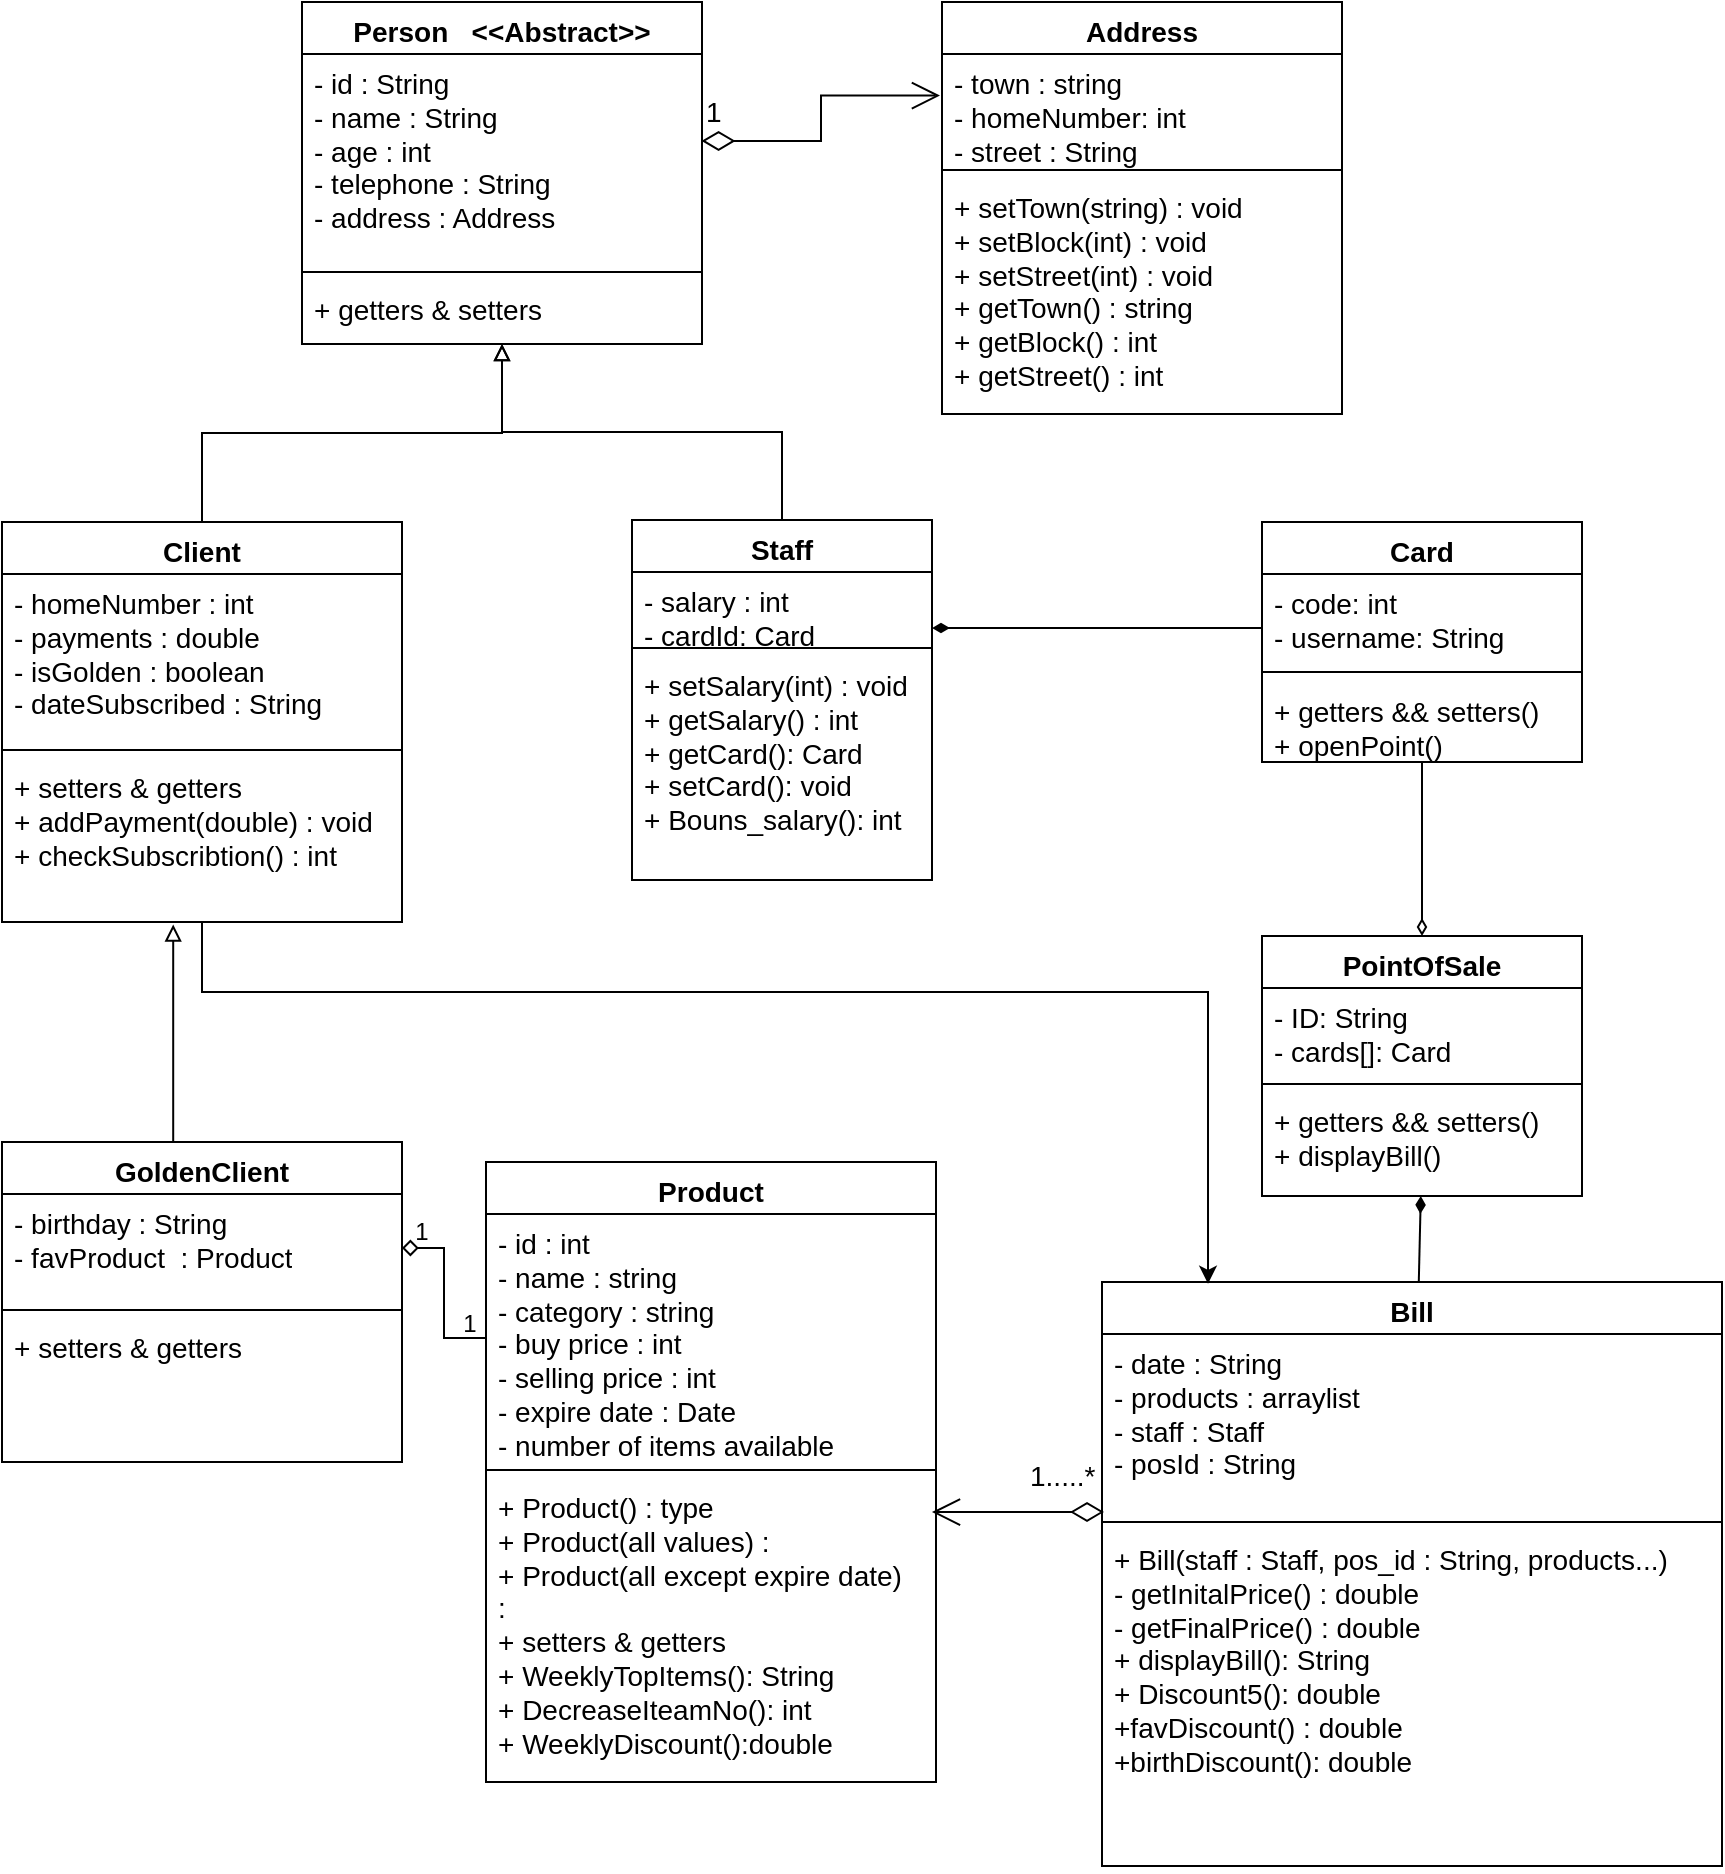 <mxfile version="21.1.8" type="github">
  <diagram name="Page-1" id="y4GrPVPC4EGu2eUjYkA1">
    <mxGraphModel dx="548" dy="346" grid="0" gridSize="10" guides="1" tooltips="1" connect="1" arrows="1" fold="1" page="1" pageScale="1" pageWidth="827" pageHeight="1169" math="0" shadow="0">
      <root>
        <mxCell id="0" />
        <mxCell id="1" parent="0" />
        <mxCell id="KZc5VNdmo1UYbILFe8fp-1" value="Product" style="swimlane;fontStyle=1;align=center;verticalAlign=top;childLayout=stackLayout;horizontal=1;startSize=26;horizontalStack=0;resizeParent=1;resizeParentMax=0;resizeLast=0;collapsible=1;marginBottom=0;whiteSpace=wrap;html=1;labelBackgroundColor=none;fontSize=14;" parent="1" vertex="1">
          <mxGeometry x="602" y="660" width="225" height="310" as="geometry" />
        </mxCell>
        <mxCell id="KZc5VNdmo1UYbILFe8fp-2" value="- id : int&lt;br style=&quot;font-size: 14px;&quot;&gt;- name : string&lt;br style=&quot;font-size: 14px;&quot;&gt;- category : string&lt;br style=&quot;font-size: 14px;&quot;&gt;- buy price : int&lt;br style=&quot;font-size: 14px;&quot;&gt;- selling price : int&lt;br style=&quot;font-size: 14px;&quot;&gt;- expire date : Date&lt;br style=&quot;font-size: 14px;&quot;&gt;- number of items available&amp;nbsp;" style="text;strokeColor=none;fillColor=none;align=left;verticalAlign=top;spacingLeft=4;spacingRight=4;overflow=hidden;rotatable=0;points=[[0,0.5],[1,0.5]];portConstraint=eastwest;whiteSpace=wrap;html=1;labelBackgroundColor=none;horizontal=1;fontSize=14;" parent="KZc5VNdmo1UYbILFe8fp-1" vertex="1">
          <mxGeometry y="26" width="225" height="124" as="geometry" />
        </mxCell>
        <mxCell id="KZc5VNdmo1UYbILFe8fp-3" value="" style="line;strokeWidth=1;fillColor=none;align=left;verticalAlign=middle;spacingTop=-1;spacingLeft=3;spacingRight=3;rotatable=0;labelPosition=right;points=[];portConstraint=eastwest;strokeColor=inherit;labelBackgroundColor=none;horizontal=1;fontSize=14;" parent="KZc5VNdmo1UYbILFe8fp-1" vertex="1">
          <mxGeometry y="150" width="225" height="8" as="geometry" />
        </mxCell>
        <mxCell id="KZc5VNdmo1UYbILFe8fp-4" value="+ Product() : type&lt;br style=&quot;font-size: 14px;&quot;&gt;+ Product(all values) :&lt;br style=&quot;font-size: 14px;&quot;&gt;+ Product(all except expire date) :&amp;nbsp;&amp;nbsp;&lt;br style=&quot;font-size: 14px;&quot;&gt;+ setters &amp;amp; getters&lt;br style=&quot;font-size: 14px;&quot;&gt;+ WeeklyTopItems(): String&lt;br&gt;+ DecreaseIteamNo(): int&lt;br&gt;+ WeeklyDiscount():double&amp;nbsp;" style="text;strokeColor=none;fillColor=none;align=left;verticalAlign=top;spacingLeft=4;spacingRight=4;overflow=hidden;rotatable=0;points=[[0,0.5],[1,0.5]];portConstraint=eastwest;whiteSpace=wrap;html=1;labelBackgroundColor=none;horizontal=1;fontSize=14;" parent="KZc5VNdmo1UYbILFe8fp-1" vertex="1">
          <mxGeometry y="158" width="225" height="152" as="geometry" />
        </mxCell>
        <mxCell id="KZc5VNdmo1UYbILFe8fp-10" value="Client" style="swimlane;fontStyle=1;align=center;verticalAlign=top;childLayout=stackLayout;horizontal=1;startSize=26;horizontalStack=0;resizeParent=1;resizeParentMax=0;resizeLast=0;collapsible=1;marginBottom=0;whiteSpace=wrap;html=1;labelBackgroundColor=none;fontSize=14;" parent="1" vertex="1">
          <mxGeometry x="360" y="340" width="200" height="200" as="geometry" />
        </mxCell>
        <mxCell id="KZc5VNdmo1UYbILFe8fp-11" value="- homeNumber : int&lt;br style=&quot;font-size: 14px;&quot;&gt;- payments : double&lt;br style=&quot;font-size: 14px;&quot;&gt;- isGolden : boolean&lt;br style=&quot;font-size: 14px;&quot;&gt;- dateSubscribed : String" style="text;strokeColor=none;fillColor=none;align=left;verticalAlign=top;spacingLeft=4;spacingRight=4;overflow=hidden;rotatable=0;points=[[0,0.5],[1,0.5]];portConstraint=eastwest;whiteSpace=wrap;html=1;labelBackgroundColor=none;horizontal=1;fontSize=14;" parent="KZc5VNdmo1UYbILFe8fp-10" vertex="1">
          <mxGeometry y="26" width="200" height="84" as="geometry" />
        </mxCell>
        <mxCell id="KZc5VNdmo1UYbILFe8fp-12" value="" style="line;strokeWidth=1;fillColor=none;align=left;verticalAlign=middle;spacingTop=-1;spacingLeft=3;spacingRight=3;rotatable=0;labelPosition=right;points=[];portConstraint=eastwest;strokeColor=inherit;labelBackgroundColor=none;horizontal=1;fontSize=14;" parent="KZc5VNdmo1UYbILFe8fp-10" vertex="1">
          <mxGeometry y="110" width="200" height="8" as="geometry" />
        </mxCell>
        <mxCell id="KZc5VNdmo1UYbILFe8fp-13" value="+ setters &amp;amp; getters&lt;br style=&quot;font-size: 14px;&quot;&gt;+ addPayment(double) : void&lt;br style=&quot;font-size: 14px;&quot;&gt;+ checkSubscribtion() : int" style="text;strokeColor=none;fillColor=none;align=left;verticalAlign=top;spacingLeft=4;spacingRight=4;overflow=hidden;rotatable=0;points=[[0,0.5],[1,0.5]];portConstraint=eastwest;whiteSpace=wrap;html=1;labelBackgroundColor=none;horizontal=1;fontSize=14;" parent="KZc5VNdmo1UYbILFe8fp-10" vertex="1">
          <mxGeometry y="118" width="200" height="82" as="geometry" />
        </mxCell>
        <mxCell id="KZc5VNdmo1UYbILFe8fp-14" value="Address" style="swimlane;fontStyle=1;align=center;verticalAlign=top;childLayout=stackLayout;horizontal=1;startSize=26;horizontalStack=0;resizeParent=1;resizeParentMax=0;resizeLast=0;collapsible=1;marginBottom=0;whiteSpace=wrap;html=1;labelBackgroundColor=none;fontSize=14;" parent="1" vertex="1">
          <mxGeometry x="830" y="80" width="200" height="206" as="geometry" />
        </mxCell>
        <mxCell id="KZc5VNdmo1UYbILFe8fp-15" value="- town : string&lt;br style=&quot;font-size: 14px;&quot;&gt;- homeNumber: int&lt;br style=&quot;font-size: 14px;&quot;&gt;- street : String" style="text;strokeColor=none;fillColor=none;align=left;verticalAlign=top;spacingLeft=4;spacingRight=4;overflow=hidden;rotatable=0;points=[[0,0.5],[1,0.5]];portConstraint=eastwest;whiteSpace=wrap;html=1;labelBackgroundColor=none;horizontal=1;fontSize=14;" parent="KZc5VNdmo1UYbILFe8fp-14" vertex="1">
          <mxGeometry y="26" width="200" height="54" as="geometry" />
        </mxCell>
        <mxCell id="KZc5VNdmo1UYbILFe8fp-16" value="" style="line;strokeWidth=1;fillColor=none;align=left;verticalAlign=middle;spacingTop=-1;spacingLeft=3;spacingRight=3;rotatable=0;labelPosition=right;points=[];portConstraint=eastwest;strokeColor=inherit;labelBackgroundColor=none;horizontal=1;fontSize=14;" parent="KZc5VNdmo1UYbILFe8fp-14" vertex="1">
          <mxGeometry y="80" width="200" height="8" as="geometry" />
        </mxCell>
        <mxCell id="KZc5VNdmo1UYbILFe8fp-17" value="+ setTown(string) : void&lt;br style=&quot;font-size: 14px;&quot;&gt;+ setBlock(int) : void&lt;br style=&quot;font-size: 14px;&quot;&gt;+ setStreet(int) : void&lt;br style=&quot;font-size: 14px;&quot;&gt;+ getTown() : string&lt;br style=&quot;font-size: 14px;&quot;&gt;+ getBlock() : int&lt;br style=&quot;font-size: 14px;&quot;&gt;+ getStreet() : int" style="text;strokeColor=none;fillColor=none;align=left;verticalAlign=top;spacingLeft=4;spacingRight=4;overflow=hidden;rotatable=0;points=[[0,0.5],[1,0.5]];portConstraint=eastwest;whiteSpace=wrap;html=1;labelBackgroundColor=none;horizontal=1;fontSize=14;" parent="KZc5VNdmo1UYbILFe8fp-14" vertex="1">
          <mxGeometry y="88" width="200" height="118" as="geometry" />
        </mxCell>
        <mxCell id="mXXhT7kfP41Zg27IOf29-3" style="edgeStyle=orthogonalEdgeStyle;rounded=0;orthogonalLoop=1;jettySize=auto;html=1;entryX=0.428;entryY=1.015;entryDx=0;entryDy=0;entryPerimeter=0;endArrow=block;endFill=0;labelBackgroundColor=none;horizontal=1;fontSize=14;" parent="1" source="KZc5VNdmo1UYbILFe8fp-22" target="KZc5VNdmo1UYbILFe8fp-13" edge="1">
          <mxGeometry relative="1" as="geometry">
            <Array as="points">
              <mxPoint x="446" y="600" />
            </Array>
          </mxGeometry>
        </mxCell>
        <mxCell id="KZc5VNdmo1UYbILFe8fp-22" value="GoldenClient" style="swimlane;fontStyle=1;align=center;verticalAlign=top;childLayout=stackLayout;horizontal=1;startSize=26;horizontalStack=0;resizeParent=1;resizeParentMax=0;resizeLast=0;collapsible=1;marginBottom=0;whiteSpace=wrap;html=1;labelBackgroundColor=none;fontSize=14;" parent="1" vertex="1">
          <mxGeometry x="360" y="650" width="200" height="160" as="geometry" />
        </mxCell>
        <mxCell id="KZc5VNdmo1UYbILFe8fp-23" value="- birthday : String&lt;br style=&quot;font-size: 14px;&quot;&gt;- favProduct&amp;nbsp; : Product" style="text;strokeColor=none;fillColor=none;align=left;verticalAlign=top;spacingLeft=4;spacingRight=4;overflow=hidden;rotatable=0;points=[[0,0.5],[1,0.5]];portConstraint=eastwest;whiteSpace=wrap;html=1;labelBackgroundColor=none;horizontal=1;fontSize=14;" parent="KZc5VNdmo1UYbILFe8fp-22" vertex="1">
          <mxGeometry y="26" width="200" height="54" as="geometry" />
        </mxCell>
        <mxCell id="KZc5VNdmo1UYbILFe8fp-24" value="" style="line;strokeWidth=1;fillColor=none;align=left;verticalAlign=middle;spacingTop=-1;spacingLeft=3;spacingRight=3;rotatable=0;labelPosition=right;points=[];portConstraint=eastwest;strokeColor=inherit;labelBackgroundColor=none;horizontal=1;fontSize=14;" parent="KZc5VNdmo1UYbILFe8fp-22" vertex="1">
          <mxGeometry y="80" width="200" height="8" as="geometry" />
        </mxCell>
        <mxCell id="KZc5VNdmo1UYbILFe8fp-25" value="+ setters &amp;amp; getters" style="text;strokeColor=none;fillColor=none;align=left;verticalAlign=top;spacingLeft=4;spacingRight=4;overflow=hidden;rotatable=0;points=[[0,0.5],[1,0.5]];portConstraint=eastwest;whiteSpace=wrap;html=1;labelBackgroundColor=none;horizontal=1;fontSize=14;" parent="KZc5VNdmo1UYbILFe8fp-22" vertex="1">
          <mxGeometry y="88" width="200" height="72" as="geometry" />
        </mxCell>
        <mxCell id="oGOajaXT4_E6JMoPJhbB-2" style="rounded=0;orthogonalLoop=1;jettySize=auto;html=1;endArrow=diamondThin;endFill=1;" parent="1" source="KZc5VNdmo1UYbILFe8fp-30" target="rfitQcDO4bF0L4ao5TUQ-4" edge="1">
          <mxGeometry relative="1" as="geometry" />
        </mxCell>
        <mxCell id="KZc5VNdmo1UYbILFe8fp-30" value="Bill" style="swimlane;fontStyle=1;align=center;verticalAlign=top;childLayout=stackLayout;horizontal=1;startSize=26;horizontalStack=0;resizeParent=1;resizeParentMax=0;resizeLast=0;collapsible=1;marginBottom=0;whiteSpace=wrap;html=1;labelBackgroundColor=none;fontSize=14;" parent="1" vertex="1">
          <mxGeometry x="910" y="720" width="310" height="292" as="geometry" />
        </mxCell>
        <mxCell id="KZc5VNdmo1UYbILFe8fp-31" value="- date : String&lt;br style=&quot;font-size: 14px;&quot;&gt;- products : arraylist&lt;br style=&quot;font-size: 14px;&quot;&gt;- staff : Staff&lt;br style=&quot;font-size: 14px;&quot;&gt;- posId : String" style="text;strokeColor=none;fillColor=none;align=left;verticalAlign=top;spacingLeft=4;spacingRight=4;overflow=hidden;rotatable=0;points=[[0,0.5],[1,0.5]];portConstraint=eastwest;whiteSpace=wrap;html=1;labelBackgroundColor=none;horizontal=1;fontSize=14;" parent="KZc5VNdmo1UYbILFe8fp-30" vertex="1">
          <mxGeometry y="26" width="310" height="90" as="geometry" />
        </mxCell>
        <mxCell id="KZc5VNdmo1UYbILFe8fp-32" value="" style="line;strokeWidth=1;fillColor=none;align=left;verticalAlign=middle;spacingTop=-1;spacingLeft=3;spacingRight=3;rotatable=0;labelPosition=right;points=[];portConstraint=eastwest;strokeColor=inherit;labelBackgroundColor=none;horizontal=1;fontSize=14;" parent="KZc5VNdmo1UYbILFe8fp-30" vertex="1">
          <mxGeometry y="116" width="310" height="8" as="geometry" />
        </mxCell>
        <mxCell id="KZc5VNdmo1UYbILFe8fp-33" value="+ Bill(staff : Staff, pos_id : String, products...)&amp;nbsp;&lt;br style=&quot;font-size: 14px;&quot;&gt;- getInitalPrice() : double&lt;br&gt;- getFinalPrice() : double&lt;br&gt;+ displayBill(): String&lt;br&gt;+ Discount5(): double&lt;br&gt;+favDiscount() : double&lt;br&gt;+birthDiscount(): double" style="text;strokeColor=none;fillColor=none;align=left;verticalAlign=top;spacingLeft=4;spacingRight=4;overflow=hidden;rotatable=0;points=[[0,0.5],[1,0.5]];portConstraint=eastwest;whiteSpace=wrap;html=1;labelBackgroundColor=none;horizontal=1;fontSize=14;" parent="KZc5VNdmo1UYbILFe8fp-30" vertex="1">
          <mxGeometry y="124" width="310" height="168" as="geometry" />
        </mxCell>
        <mxCell id="KZc5VNdmo1UYbILFe8fp-34" value="Staff" style="swimlane;fontStyle=1;align=center;verticalAlign=top;childLayout=stackLayout;horizontal=1;startSize=26;horizontalStack=0;resizeParent=1;resizeParentMax=0;resizeLast=0;collapsible=1;marginBottom=0;whiteSpace=wrap;html=1;labelBackgroundColor=none;fontSize=14;" parent="1" vertex="1">
          <mxGeometry x="675" y="339" width="150" height="180" as="geometry" />
        </mxCell>
        <mxCell id="KZc5VNdmo1UYbILFe8fp-35" value="- salary : int&lt;br style=&quot;font-size: 14px;&quot;&gt;- cardId: Card" style="text;strokeColor=none;fillColor=none;align=left;verticalAlign=top;spacingLeft=4;spacingRight=4;overflow=hidden;rotatable=0;points=[[0,0.5],[1,0.5]];portConstraint=eastwest;whiteSpace=wrap;html=1;labelBackgroundColor=none;horizontal=1;fontSize=14;" parent="KZc5VNdmo1UYbILFe8fp-34" vertex="1">
          <mxGeometry y="26" width="150" height="34" as="geometry" />
        </mxCell>
        <mxCell id="KZc5VNdmo1UYbILFe8fp-36" value="" style="line;strokeWidth=1;fillColor=none;align=left;verticalAlign=middle;spacingTop=-1;spacingLeft=3;spacingRight=3;rotatable=0;labelPosition=right;points=[];portConstraint=eastwest;strokeColor=inherit;labelBackgroundColor=none;horizontal=1;fontSize=14;" parent="KZc5VNdmo1UYbILFe8fp-34" vertex="1">
          <mxGeometry y="60" width="150" height="8" as="geometry" />
        </mxCell>
        <mxCell id="KZc5VNdmo1UYbILFe8fp-37" value="&lt;font style=&quot;font-size: 14px;&quot;&gt;+ setSalary(int) : void&lt;br style=&quot;&quot;&gt;+ getSalary() : int&lt;br style=&quot;&quot;&gt;+ getCard(): Card&lt;br style=&quot;&quot;&gt;+ setCard(): void&lt;br style=&quot;&quot;&gt;+ Bouns_salary(): int&amp;nbsp;&lt;/font&gt;" style="text;strokeColor=none;fillColor=none;align=left;verticalAlign=top;spacingLeft=4;spacingRight=4;overflow=hidden;rotatable=0;points=[[0,0.5],[1,0.5]];portConstraint=eastwest;whiteSpace=wrap;html=1;labelBackgroundColor=none;horizontal=1;fontSize=14;" parent="KZc5VNdmo1UYbILFe8fp-34" vertex="1">
          <mxGeometry y="68" width="150" height="112" as="geometry" />
        </mxCell>
        <mxCell id="mXXhT7kfP41Zg27IOf29-1" style="edgeStyle=orthogonalEdgeStyle;rounded=0;orthogonalLoop=1;jettySize=auto;html=1;exitX=0.5;exitY=0;exitDx=0;exitDy=0;endArrow=block;endFill=0;labelBackgroundColor=none;horizontal=1;fontSize=14;" parent="1" source="KZc5VNdmo1UYbILFe8fp-10" target="tTnqDCIk3qNYDCSJdOzN-1" edge="1">
          <mxGeometry relative="1" as="geometry" />
        </mxCell>
        <mxCell id="mXXhT7kfP41Zg27IOf29-2" style="edgeStyle=orthogonalEdgeStyle;rounded=0;orthogonalLoop=1;jettySize=auto;html=1;exitX=0.5;exitY=0;exitDx=0;exitDy=0;endArrow=block;endFill=0;labelBackgroundColor=none;horizontal=1;fontSize=14;" parent="1" source="KZc5VNdmo1UYbILFe8fp-34" target="tTnqDCIk3qNYDCSJdOzN-1" edge="1">
          <mxGeometry relative="1" as="geometry" />
        </mxCell>
        <mxCell id="tTnqDCIk3qNYDCSJdOzN-1" value="Person&amp;nbsp; &amp;nbsp;&amp;lt;&amp;lt;Abstract&amp;gt;&amp;gt;" style="swimlane;fontStyle=1;align=center;verticalAlign=top;childLayout=stackLayout;horizontal=1;startSize=26;horizontalStack=0;resizeParent=1;resizeParentMax=0;resizeLast=0;collapsible=1;marginBottom=0;whiteSpace=wrap;html=1;labelBackgroundColor=none;fontSize=14;" parent="1" vertex="1">
          <mxGeometry x="510" y="80" width="200" height="171" as="geometry" />
        </mxCell>
        <mxCell id="tTnqDCIk3qNYDCSJdOzN-2" value="- id : String&lt;br style=&quot;font-size: 14px;&quot;&gt;- name : String&lt;br style=&quot;font-size: 14px;&quot;&gt;- age : int&lt;br style=&quot;font-size: 14px;&quot;&gt;- telephone : String&lt;br style=&quot;font-size: 14px;&quot;&gt;- address : Address" style="text;strokeColor=none;fillColor=none;align=left;verticalAlign=top;spacingLeft=4;spacingRight=4;overflow=hidden;rotatable=0;points=[[0,0.5],[1,0.5]];portConstraint=eastwest;whiteSpace=wrap;html=1;labelBackgroundColor=none;horizontal=1;fontSize=14;" parent="tTnqDCIk3qNYDCSJdOzN-1" vertex="1">
          <mxGeometry y="26" width="200" height="105" as="geometry" />
        </mxCell>
        <mxCell id="tTnqDCIk3qNYDCSJdOzN-3" value="" style="line;strokeWidth=1;fillColor=none;align=left;verticalAlign=middle;spacingTop=-1;spacingLeft=3;spacingRight=3;rotatable=0;labelPosition=right;points=[];portConstraint=eastwest;strokeColor=inherit;labelBackgroundColor=none;horizontal=1;fontSize=14;" parent="tTnqDCIk3qNYDCSJdOzN-1" vertex="1">
          <mxGeometry y="131" width="200" height="8" as="geometry" />
        </mxCell>
        <mxCell id="tTnqDCIk3qNYDCSJdOzN-4" value="+ getters &amp;amp; setters" style="text;strokeColor=none;fillColor=none;align=left;verticalAlign=top;spacingLeft=4;spacingRight=4;overflow=hidden;rotatable=0;points=[[0,0.5],[1,0.5]];portConstraint=eastwest;whiteSpace=wrap;html=1;labelBackgroundColor=none;horizontal=1;fontSize=14;" parent="tTnqDCIk3qNYDCSJdOzN-1" vertex="1">
          <mxGeometry y="139" width="200" height="32" as="geometry" />
        </mxCell>
        <mxCell id="rfitQcDO4bF0L4ao5TUQ-1" value="PointOfSale" style="swimlane;fontStyle=1;align=center;verticalAlign=top;childLayout=stackLayout;horizontal=1;startSize=26;horizontalStack=0;resizeParent=1;resizeParentMax=0;resizeLast=0;collapsible=1;marginBottom=0;whiteSpace=wrap;html=1;labelBackgroundColor=none;fontSize=14;" parent="1" vertex="1">
          <mxGeometry x="990" y="547" width="160" height="130" as="geometry" />
        </mxCell>
        <mxCell id="rfitQcDO4bF0L4ao5TUQ-2" value="- ID: String&lt;br style=&quot;font-size: 14px;&quot;&gt;- cards[]: Card" style="text;strokeColor=none;fillColor=none;align=left;verticalAlign=top;spacingLeft=4;spacingRight=4;overflow=hidden;rotatable=0;points=[[0,0.5],[1,0.5]];portConstraint=eastwest;whiteSpace=wrap;html=1;labelBackgroundColor=none;horizontal=1;fontSize=14;" parent="rfitQcDO4bF0L4ao5TUQ-1" vertex="1">
          <mxGeometry y="26" width="160" height="44" as="geometry" />
        </mxCell>
        <mxCell id="rfitQcDO4bF0L4ao5TUQ-3" value="" style="line;strokeWidth=1;fillColor=none;align=left;verticalAlign=middle;spacingTop=-1;spacingLeft=3;spacingRight=3;rotatable=0;labelPosition=right;points=[];portConstraint=eastwest;strokeColor=inherit;labelBackgroundColor=none;horizontal=1;fontSize=14;" parent="rfitQcDO4bF0L4ao5TUQ-1" vertex="1">
          <mxGeometry y="70" width="160" height="8" as="geometry" />
        </mxCell>
        <mxCell id="rfitQcDO4bF0L4ao5TUQ-4" value="+ getters &amp;amp;&amp;amp; setters()&lt;br style=&quot;font-size: 14px;&quot;&gt;+ displayBill()" style="text;strokeColor=none;fillColor=none;align=left;verticalAlign=top;spacingLeft=4;spacingRight=4;overflow=hidden;rotatable=0;points=[[0,0.5],[1,0.5]];portConstraint=eastwest;whiteSpace=wrap;html=1;labelBackgroundColor=none;horizontal=1;fontSize=14;" parent="rfitQcDO4bF0L4ao5TUQ-1" vertex="1">
          <mxGeometry y="78" width="160" height="52" as="geometry" />
        </mxCell>
        <mxCell id="Hq8zr15hO0KJsehI7xJ2-2" value="1" style="endArrow=open;html=1;endSize=12;startArrow=diamondThin;startSize=14;startFill=0;edgeStyle=elbowEdgeStyle;align=left;verticalAlign=bottom;rounded=0;exitX=0.999;exitY=0.414;exitDx=0;exitDy=0;exitPerimeter=0;entryX=-0.005;entryY=0.385;entryDx=0;entryDy=0;entryPerimeter=0;labelBackgroundColor=none;horizontal=1;fontSize=14;" parent="1" source="tTnqDCIk3qNYDCSJdOzN-2" target="KZc5VNdmo1UYbILFe8fp-15" edge="1">
          <mxGeometry x="-1" y="3" relative="1" as="geometry">
            <mxPoint x="730" y="160" as="sourcePoint" />
            <mxPoint x="790" y="130" as="targetPoint" />
          </mxGeometry>
        </mxCell>
        <mxCell id="AF1ABx0VTaV4YIEbs9uG-3" value="Card" style="swimlane;fontStyle=1;align=center;verticalAlign=top;childLayout=stackLayout;horizontal=1;startSize=26;horizontalStack=0;resizeParent=1;resizeParentMax=0;resizeLast=0;collapsible=1;marginBottom=0;whiteSpace=wrap;html=1;labelBackgroundColor=none;fontSize=14;" parent="1" vertex="1">
          <mxGeometry x="990" y="340" width="160" height="120" as="geometry" />
        </mxCell>
        <mxCell id="AF1ABx0VTaV4YIEbs9uG-4" value="- code: int&lt;br style=&quot;font-size: 14px;&quot;&gt;- username: String" style="text;strokeColor=none;fillColor=none;align=left;verticalAlign=top;spacingLeft=4;spacingRight=4;overflow=hidden;rotatable=0;points=[[0,0.5],[1,0.5]];portConstraint=eastwest;whiteSpace=wrap;html=1;labelBackgroundColor=none;horizontal=1;fontSize=14;" parent="AF1ABx0VTaV4YIEbs9uG-3" vertex="1">
          <mxGeometry y="26" width="160" height="44" as="geometry" />
        </mxCell>
        <mxCell id="AF1ABx0VTaV4YIEbs9uG-5" value="" style="line;strokeWidth=1;fillColor=none;align=left;verticalAlign=middle;spacingTop=-1;spacingLeft=3;spacingRight=3;rotatable=0;labelPosition=right;points=[];portConstraint=eastwest;strokeColor=inherit;labelBackgroundColor=none;horizontal=1;fontSize=14;" parent="AF1ABx0VTaV4YIEbs9uG-3" vertex="1">
          <mxGeometry y="70" width="160" height="10" as="geometry" />
        </mxCell>
        <mxCell id="AF1ABx0VTaV4YIEbs9uG-6" value="+ getters &amp;amp;&amp;amp; setters()&lt;br style=&quot;font-size: 14px;&quot;&gt;+ openPoint()" style="text;strokeColor=none;fillColor=none;align=left;verticalAlign=top;spacingLeft=4;spacingRight=4;overflow=hidden;rotatable=0;points=[[0,0.5],[1,0.5]];portConstraint=eastwest;whiteSpace=wrap;html=1;labelBackgroundColor=none;horizontal=1;fontSize=14;" parent="AF1ABx0VTaV4YIEbs9uG-3" vertex="1">
          <mxGeometry y="80" width="160" height="40" as="geometry" />
        </mxCell>
        <mxCell id="AF1ABx0VTaV4YIEbs9uG-7" style="edgeStyle=orthogonalEdgeStyle;rounded=0;orthogonalLoop=1;jettySize=auto;html=1;endArrow=diamondThin;endFill=1;exitX=0;exitY=0.5;exitDx=0;exitDy=0;labelBackgroundColor=none;horizontal=1;fontSize=14;" parent="1" source="AF1ABx0VTaV4YIEbs9uG-4" target="KZc5VNdmo1UYbILFe8fp-34" edge="1">
          <mxGeometry relative="1" as="geometry">
            <mxPoint x="920" y="400" as="sourcePoint" />
            <Array as="points">
              <mxPoint x="850" y="393" />
              <mxPoint x="850" y="393" />
            </Array>
          </mxGeometry>
        </mxCell>
        <mxCell id="AF1ABx0VTaV4YIEbs9uG-8" style="rounded=0;orthogonalLoop=1;jettySize=auto;html=1;endArrow=diamondThin;endFill=0;labelBackgroundColor=none;horizontal=1;fontSize=14;strokeWidth=1;" parent="1" source="AF1ABx0VTaV4YIEbs9uG-6" target="rfitQcDO4bF0L4ao5TUQ-1" edge="1">
          <mxGeometry relative="1" as="geometry" />
        </mxCell>
        <mxCell id="E561eetWYMtghiCY25Cb-1" value="" style="edgeStyle=orthogonalEdgeStyle;rounded=0;orthogonalLoop=1;jettySize=auto;html=1;endArrow=diamond;endFill=0;" parent="1" source="KZc5VNdmo1UYbILFe8fp-2" target="KZc5VNdmo1UYbILFe8fp-23" edge="1">
          <mxGeometry relative="1" as="geometry" />
        </mxCell>
        <mxCell id="E561eetWYMtghiCY25Cb-2" value="1" style="text;html=1;strokeColor=none;fillColor=none;align=center;verticalAlign=middle;whiteSpace=wrap;rounded=0;" parent="1" vertex="1">
          <mxGeometry x="584" y="736" width="20" height="10" as="geometry" />
        </mxCell>
        <mxCell id="E561eetWYMtghiCY25Cb-5" value="1" style="text;html=1;strokeColor=none;fillColor=none;align=center;verticalAlign=middle;whiteSpace=wrap;rounded=0;" parent="1" vertex="1">
          <mxGeometry x="560" y="690" width="20" height="10" as="geometry" />
        </mxCell>
        <mxCell id="9gF38OuRwlyhfytv4ehU-2" value="" style="edgeStyle=orthogonalEdgeStyle;rounded=0;orthogonalLoop=1;jettySize=auto;html=1;entryX=0.171;entryY=0.003;entryDx=0;entryDy=0;entryPerimeter=0;" parent="1" source="KZc5VNdmo1UYbILFe8fp-13" target="KZc5VNdmo1UYbILFe8fp-30" edge="1">
          <mxGeometry relative="1" as="geometry">
            <mxPoint x="961" y="707" as="targetPoint" />
            <Array as="points">
              <mxPoint x="460" y="575" />
              <mxPoint x="963" y="575" />
            </Array>
          </mxGeometry>
        </mxCell>
        <mxCell id="Hq8zr15hO0KJsehI7xJ2-7" value="1.....*" style="endArrow=open;html=1;endSize=12;startArrow=diamondThin;startSize=14;startFill=0;align=left;verticalAlign=bottom;rounded=0;labelBackgroundColor=none;horizontal=1;fontSize=14;entryX=0.991;entryY=0.112;entryDx=0;entryDy=0;entryPerimeter=0;" parent="1" target="KZc5VNdmo1UYbILFe8fp-4" edge="1">
          <mxGeometry x="-0.11" y="-7" relative="1" as="geometry">
            <mxPoint x="911" y="835" as="sourcePoint" />
            <mxPoint x="838" y="826" as="targetPoint" />
            <Array as="points" />
            <mxPoint as="offset" />
          </mxGeometry>
        </mxCell>
      </root>
    </mxGraphModel>
  </diagram>
</mxfile>
